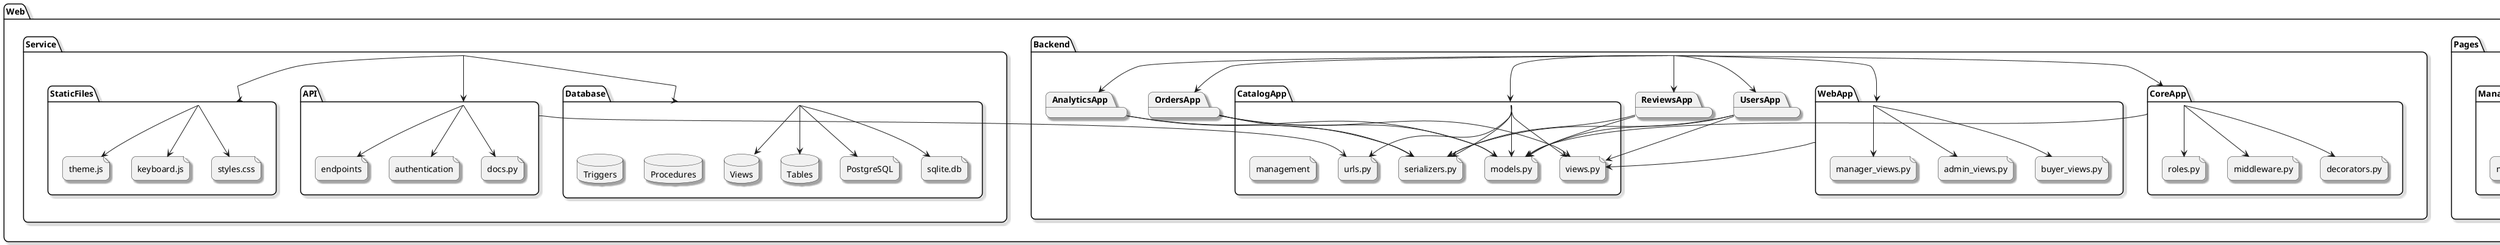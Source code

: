 @startuml
!define RECTANGLE class

skinparam componentStyle uml2
skinparam roundcorner 15
skinparam shadowing true

package "Web" {
    component Backend
    component Pages
    component Service
}

' === BACKEND ===
package Backend {
    component CatalogApp #FFE0E0
    component OrdersApp #E0FFE0
    component UsersApp #E0E0FF
    component ReviewsApp #FFFFE0
    component AnalyticsApp #FFE0FF
    component CoreApp #E0FFFF
    component WebApp #FFE0FF
}

package CatalogApp {
    file models.py
    file serializers.py
    file views.py
    file urls.py
    file management
}

package OrdersApp {
    file models.py
    file serializers.py
    file views.py
    file urls.py
}

package UsersApp {
    file models.py
    file serializers.py
    file views.py
    file urls.py
}

package ReviewsApp {
    file models.py
    file serializers.py
    file views.py
    file urls.py
}

package AnalyticsApp {
    file models.py
    file serializers.py
    file views.py
    file urls.py
}

package CoreApp {
    file decorators.py
    file middleware.py
    file models.py
    file roles.py
}

package WebApp {
    file views.py
    file buyer_views.py
    file admin_views.py
    file manager_views.py
    file urls.py
}

' === PAGES ===
package Pages {
    component MainPages #FFE0E0
    component BuyerPages #E0FFE0
    component AdminPages #E0E0FF
    component ManagerPages #FFFFE0
}

package MainPages {
    file base.html
    file home.html
    file catalog.html
    file book_detail.html
    file cart.html
    file profile.html
    file login.html
    file register.html
}

package BuyerPages {
    file add_review.html
    file checkout_detailed.html
    file edit_profile.html
    file orders_history.html
    file order_detail.html
}

package AdminPages {
    file admin_dashboard.html
    file admin_users_list.html
    file admin_user_detail.html
    file admin_books.html
    file admin_authors.html
    file admin_categories.html
    file admin_inventory.html
    file admin_reports.html
}

package ManagerPages {
    file manager_dashboard.html
    file manager_orders.html
    file manager_order_detail.html
    file manager_statistics.html
}

' === SERVICE ===
package Service {
    component Database #FFE0E0
    component API #E0FFE0
    component StaticFiles #E0E0FF
}

package Database {
    file sqlite.db
    file PostgreSQL
    database Tables
    database Views
    database Procedures
    database Triggers
}

package API {
    file docs.py
    file urls.py
    file authentication
    file endpoints
}

package StaticFiles {
    file styles.css
    file keyboard.js
    file theme.js
}

' Connections
Backend --> CatalogApp
Backend --> OrdersApp
Backend --> UsersApp
Backend --> ReviewsApp
Backend --> AnalyticsApp
Backend --> CoreApp
Backend --> WebApp

Pages --> MainPages
Pages --> BuyerPages
Pages --> AdminPages
Pages --> ManagerPages

Service --> Database
Service --> API
Service --> StaticFiles

' App connections
CatalogApp --> models.py
CatalogApp --> serializers.py
CatalogApp --> views.py
CatalogApp --> urls.py

OrdersApp --> models.py
OrdersApp --> serializers.py
OrdersApp --> views.py

UsersApp --> models.py
UsersApp --> serializers.py
UsersApp --> views.py

ReviewsApp --> models.py
ReviewsApp --> serializers.py

AnalyticsApp --> models.py
AnalyticsApp --> serializers.py

CoreApp --> decorators.py
CoreApp --> middleware.py
CoreApp --> models.py
CoreApp --> roles.py

WebApp --> views.py
WebApp --> buyer_views.py
WebApp --> admin_views.py
WebApp --> manager_views.py

' Pages connections
MainPages --> base.html
MainPages --> home.html
MainPages --> catalog.html
MainPages --> book_detail.html
MainPages --> cart.html
MainPages --> profile.html
MainPages --> login.html
MainPages --> register.html

BuyerPages --> add_review.html
BuyerPages --> checkout_detailed.html
BuyerPages --> edit_profile.html
BuyerPages --> orders_history.html
BuyerPages --> order_detail.html

AdminPages --> admin_dashboard.html
AdminPages --> admin_users_list.html
AdminPages --> admin_books.html
AdminPages --> admin_authors.html
AdminPages --> admin_categories.html
AdminPages --> admin_inventory.html
AdminPages --> admin_reports.html

ManagerPages --> manager_dashboard.html
ManagerPages --> manager_orders.html
ManagerPages --> manager_order_detail.html
ManagerPages --> manager_statistics.html

' Service connections
Database --> sqlite.db
Database --> PostgreSQL
Database --> Tables
Database --> Views

API --> docs.py
API --> urls.py
API --> authentication
API --> endpoints

StaticFiles --> styles.css
StaticFiles --> keyboard.js
StaticFiles --> theme.js

@enduml
